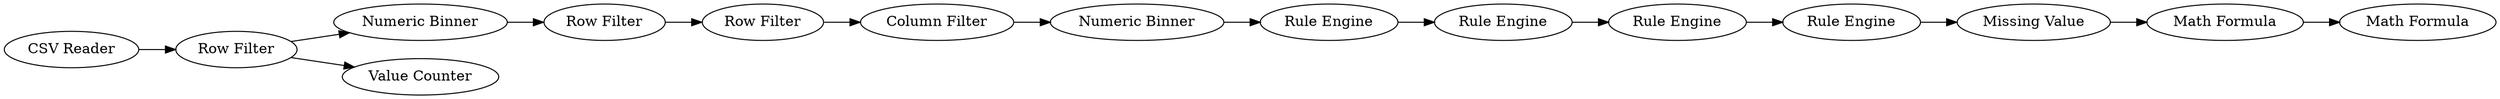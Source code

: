 digraph {
	17 -> 21
	16 -> 17
	18 -> 19
	8 -> 9
	8 -> 10
	12 -> 14
	9 -> 11
	15 -> 18
	22 -> 8
	19 -> 20
	20 -> 16
	14 -> 15
	11 -> 13
	13 -> 12
	16 [label="Missing Value"]
	14 [label="Numeric Binner"]
	13 [label="Row Filter"]
	20 [label="Rule Engine"]
	22 [label="CSV Reader"]
	9 [label="Numeric Binner"]
	11 [label="Row Filter"]
	18 [label="Rule Engine"]
	21 [label="Math Formula"]
	8 [label="Row Filter"]
	15 [label="Rule Engine"]
	12 [label="Column Filter"]
	17 [label="Math Formula"]
	10 [label="Value Counter"]
	19 [label="Rule Engine"]
	rankdir=LR
}
